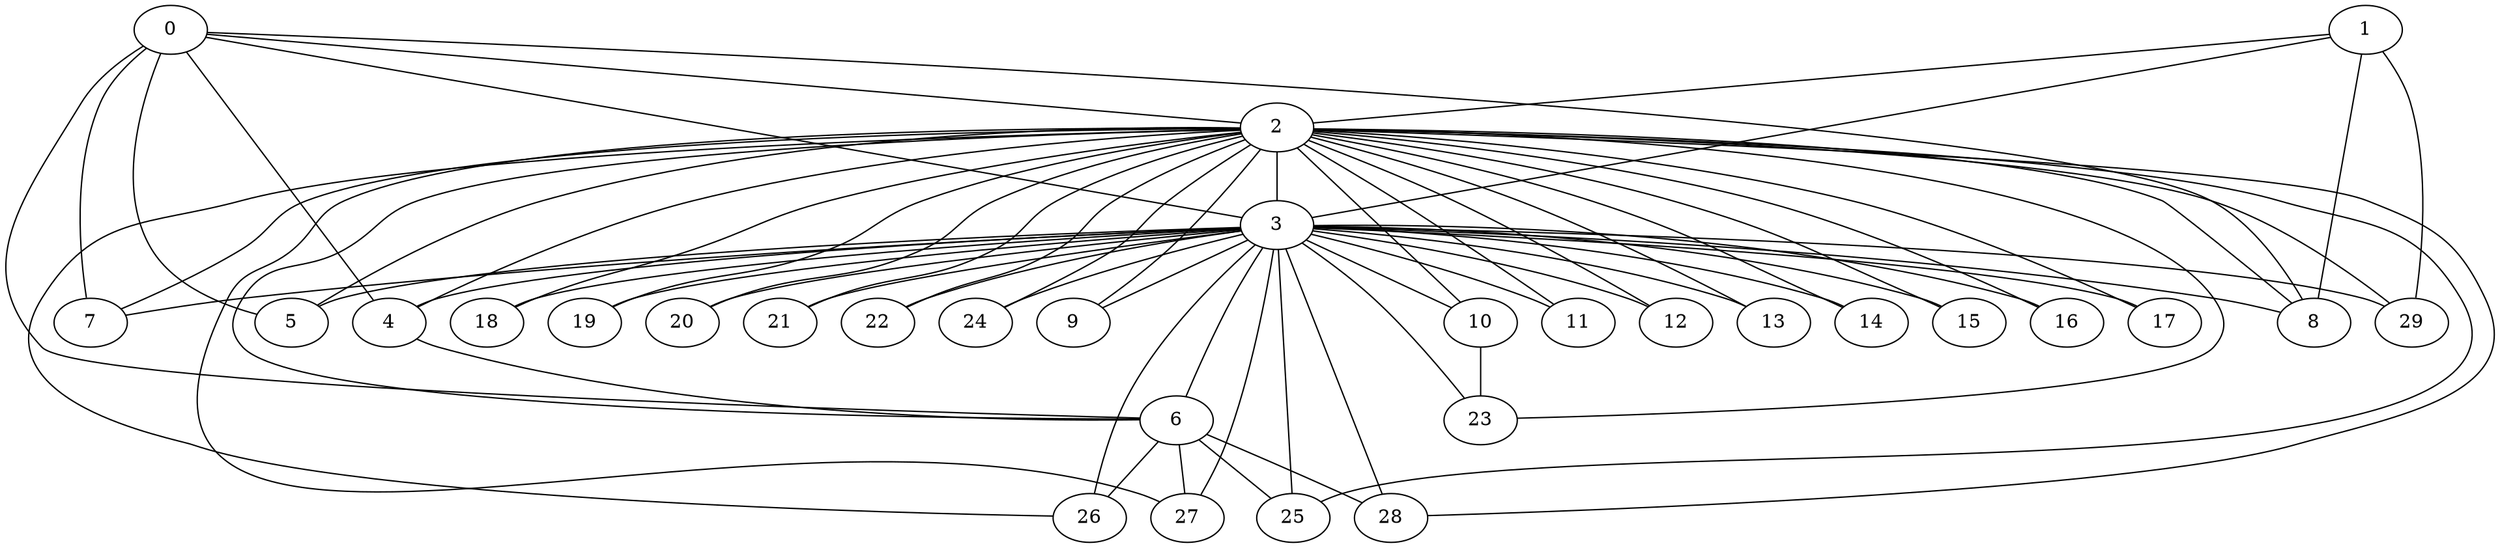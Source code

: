 graph G {
   0 -- 2
   0 -- 3
   0 -- 4
   0 -- 5
   0 -- 6
   0 -- 7
   0 -- 8
   1 -- 3
   1 -- 8
   1 -- 2
   1 -- 29
   2 -- 8
   2 -- 3
   2 -- 4
   2 -- 5
   2 -- 6
   2 -- 7
   2 -- 9
   2 -- 10
   2 -- 11
   2 -- 12
   2 -- 13
   2 -- 14
   2 -- 15
   2 -- 16
   2 -- 17
   2 -- 18
   2 -- 19
   2 -- 20
   2 -- 21
   2 -- 22
   2 -- 23
   2 -- 24
   2 -- 25
   2 -- 26
   2 -- 27
   2 -- 28
   2 -- 29
   3 -- 8
   3 -- 10
   3 -- 4
   3 -- 5
   3 -- 6
   3 -- 7
   3 -- 9
   3 -- 11
   3 -- 12
   3 -- 13
   3 -- 14
   3 -- 15
   3 -- 16
   3 -- 17
   3 -- 18
   3 -- 19
   3 -- 20
   3 -- 21
   3 -- 22
   3 -- 23
   3 -- 24
   3 -- 25
   3 -- 26
   3 -- 27
   3 -- 28
   3 -- 29
   4 -- 6
   6 -- 26
   6 -- 27
   6 -- 28
   6 -- 25
   10 -- 23
}
